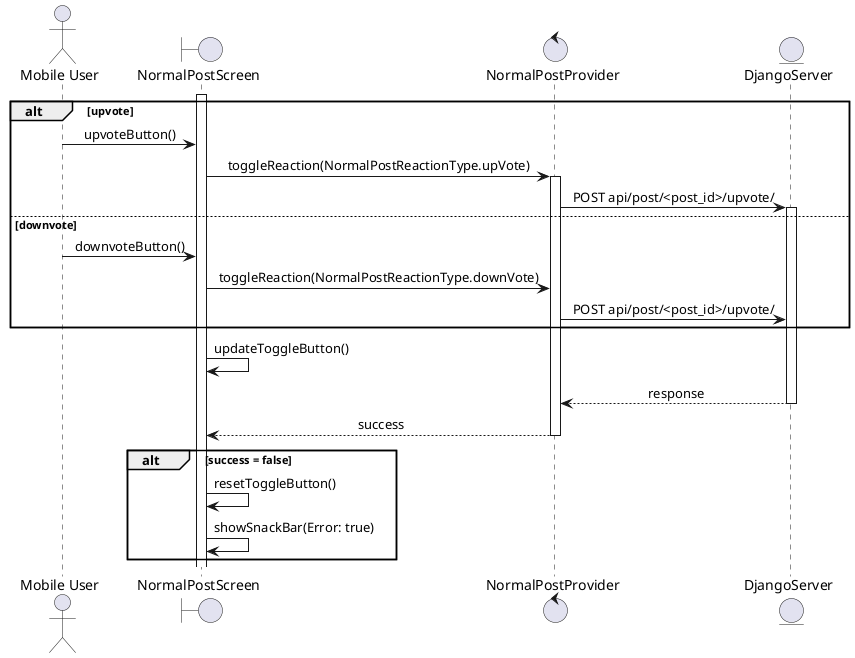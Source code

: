 @startuml uc1-sequence
skinparam sequenceMessageAlign center
actor       "Mobile User"       as actor
boundary    NormalPostScreen    as ui
control     NormalPostProvider  as provider
entity      DjangoServer      as server

activate ui
alt upvote
    actor -> ui: upvoteButton()
    ui -> provider: toggleReaction(NormalPostReactionType.upVote)
    activate provider
    provider -> server: POST api/post/<post_id>/upvote/
    activate server
else downvote
    actor -> ui: downvoteButton()
    ui -> provider: toggleReaction(NormalPostReactionType.downVote)
    provider -> server: POST api/post/<post_id>/upvote/
end
ui -> ui: updateToggleButton()
return response
return success
alt success = false
    ui -> ui: resetToggleButton()
    ui -> ui: showSnackBar(Error: true)
end
@enduml